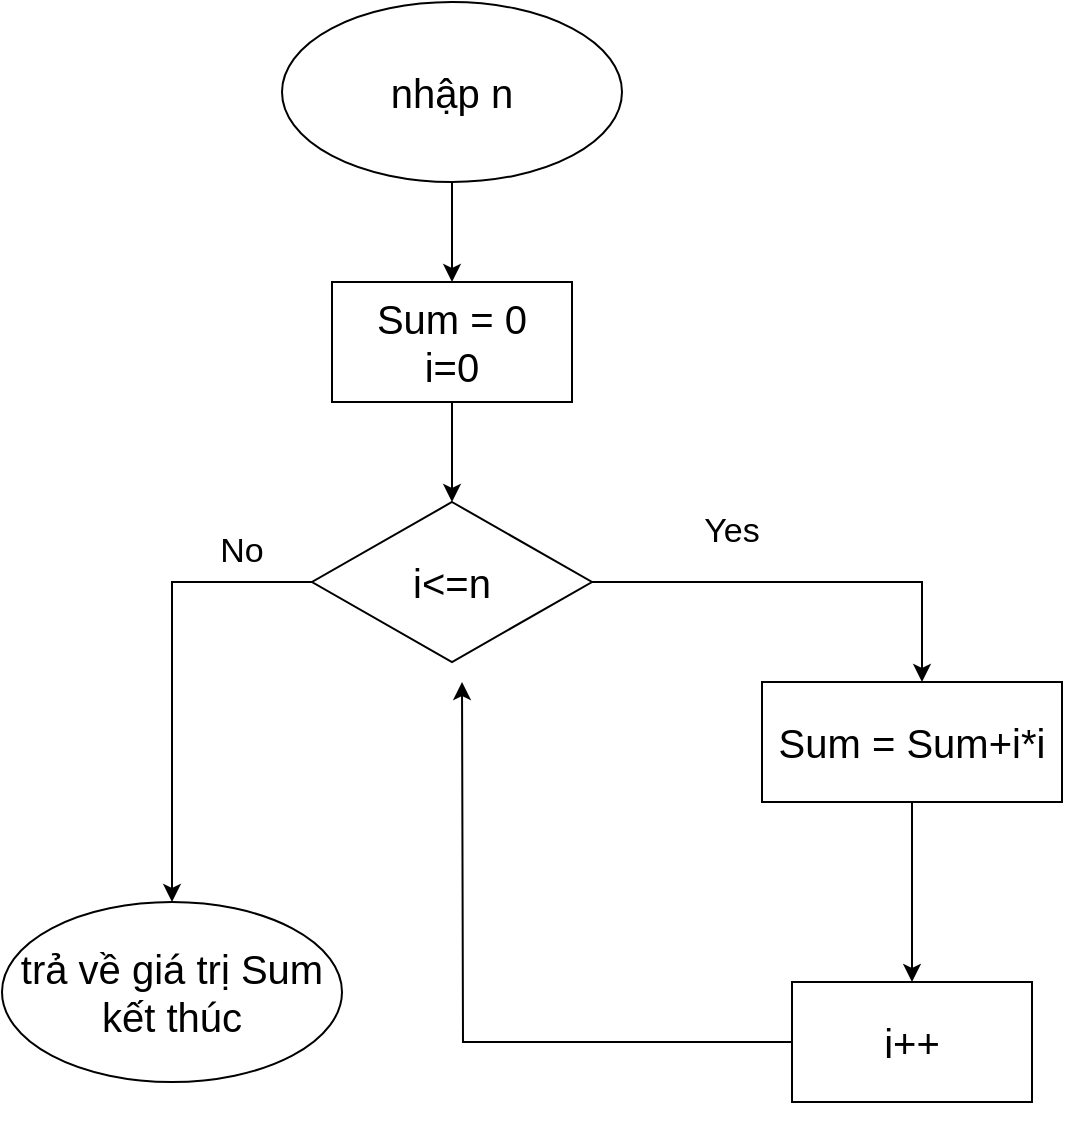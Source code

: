 <mxfile version="21.1.7" type="github">
  <diagram name="Page-1" id="5RE9Bs10Q-sAIDfuceVM">
    <mxGraphModel dx="1588" dy="876" grid="1" gridSize="10" guides="1" tooltips="1" connect="1" arrows="1" fold="1" page="1" pageScale="1" pageWidth="850" pageHeight="1100" math="0" shadow="0">
      <root>
        <mxCell id="0" />
        <mxCell id="1" parent="0" />
        <mxCell id="QW4Gpwp6MfF3rr-vX3F8-16" value="" style="edgeStyle=orthogonalEdgeStyle;rounded=0;orthogonalLoop=1;jettySize=auto;html=1;" edge="1" parent="1" source="QW4Gpwp6MfF3rr-vX3F8-1" target="QW4Gpwp6MfF3rr-vX3F8-2">
          <mxGeometry relative="1" as="geometry" />
        </mxCell>
        <mxCell id="QW4Gpwp6MfF3rr-vX3F8-1" value="nhập n" style="ellipse;whiteSpace=wrap;html=1;fontSize=20;" vertex="1" parent="1">
          <mxGeometry x="260" y="100" width="170" height="90" as="geometry" />
        </mxCell>
        <mxCell id="QW4Gpwp6MfF3rr-vX3F8-6" value="" style="edgeStyle=orthogonalEdgeStyle;rounded=0;orthogonalLoop=1;jettySize=auto;html=1;" edge="1" parent="1" source="QW4Gpwp6MfF3rr-vX3F8-2" target="QW4Gpwp6MfF3rr-vX3F8-3">
          <mxGeometry relative="1" as="geometry" />
        </mxCell>
        <mxCell id="QW4Gpwp6MfF3rr-vX3F8-2" value="Sum = 0&lt;br&gt;i=0" style="rounded=0;whiteSpace=wrap;html=1;fontSize=20;" vertex="1" parent="1">
          <mxGeometry x="285" y="240" width="120" height="60" as="geometry" />
        </mxCell>
        <mxCell id="QW4Gpwp6MfF3rr-vX3F8-7" value="" style="edgeStyle=orthogonalEdgeStyle;rounded=0;orthogonalLoop=1;jettySize=auto;html=1;" edge="1" parent="1" source="QW4Gpwp6MfF3rr-vX3F8-3" target="QW4Gpwp6MfF3rr-vX3F8-4">
          <mxGeometry relative="1" as="geometry">
            <Array as="points">
              <mxPoint x="580" y="390" />
            </Array>
          </mxGeometry>
        </mxCell>
        <mxCell id="QW4Gpwp6MfF3rr-vX3F8-15" style="edgeStyle=orthogonalEdgeStyle;rounded=0;orthogonalLoop=1;jettySize=auto;html=1;exitX=0;exitY=0.5;exitDx=0;exitDy=0;entryX=0.5;entryY=0;entryDx=0;entryDy=0;" edge="1" parent="1" source="QW4Gpwp6MfF3rr-vX3F8-3" target="QW4Gpwp6MfF3rr-vX3F8-14">
          <mxGeometry relative="1" as="geometry" />
        </mxCell>
        <mxCell id="QW4Gpwp6MfF3rr-vX3F8-3" value="i&amp;lt;=n" style="rhombus;whiteSpace=wrap;html=1;fontSize=20;" vertex="1" parent="1">
          <mxGeometry x="275" y="350" width="140" height="80" as="geometry" />
        </mxCell>
        <mxCell id="QW4Gpwp6MfF3rr-vX3F8-9" value="" style="edgeStyle=orthogonalEdgeStyle;rounded=0;orthogonalLoop=1;jettySize=auto;html=1;" edge="1" parent="1" source="QW4Gpwp6MfF3rr-vX3F8-4" target="QW4Gpwp6MfF3rr-vX3F8-5">
          <mxGeometry relative="1" as="geometry" />
        </mxCell>
        <mxCell id="QW4Gpwp6MfF3rr-vX3F8-4" value="Sum = Sum+i*i" style="rounded=0;whiteSpace=wrap;html=1;fontSize=20;" vertex="1" parent="1">
          <mxGeometry x="500" y="440" width="150" height="60" as="geometry" />
        </mxCell>
        <mxCell id="QW4Gpwp6MfF3rr-vX3F8-8" style="edgeStyle=orthogonalEdgeStyle;rounded=0;orthogonalLoop=1;jettySize=auto;html=1;exitX=0.75;exitY=1;exitDx=0;exitDy=0;" edge="1" parent="1" source="QW4Gpwp6MfF3rr-vX3F8-5">
          <mxGeometry relative="1" as="geometry">
            <mxPoint x="600" y="620" as="targetPoint" />
          </mxGeometry>
        </mxCell>
        <mxCell id="QW4Gpwp6MfF3rr-vX3F8-11" style="edgeStyle=orthogonalEdgeStyle;rounded=0;orthogonalLoop=1;jettySize=auto;html=1;exitX=0;exitY=0.5;exitDx=0;exitDy=0;" edge="1" parent="1" source="QW4Gpwp6MfF3rr-vX3F8-5">
          <mxGeometry relative="1" as="geometry">
            <mxPoint x="350" y="440" as="targetPoint" />
          </mxGeometry>
        </mxCell>
        <mxCell id="QW4Gpwp6MfF3rr-vX3F8-5" value="i++" style="rounded=0;whiteSpace=wrap;html=1;fontSize=20;" vertex="1" parent="1">
          <mxGeometry x="515" y="590" width="120" height="60" as="geometry" />
        </mxCell>
        <mxCell id="QW4Gpwp6MfF3rr-vX3F8-12" value="&lt;font style=&quot;font-size: 17px;&quot;&gt;Yes&lt;/font&gt;" style="text;html=1;strokeColor=none;fillColor=none;align=center;verticalAlign=middle;whiteSpace=wrap;rounded=0;" vertex="1" parent="1">
          <mxGeometry x="455" y="350" width="60" height="30" as="geometry" />
        </mxCell>
        <mxCell id="QW4Gpwp6MfF3rr-vX3F8-13" value="&lt;font style=&quot;font-size: 17px;&quot;&gt;No&lt;/font&gt;" style="text;html=1;strokeColor=none;fillColor=none;align=center;verticalAlign=middle;whiteSpace=wrap;rounded=0;" vertex="1" parent="1">
          <mxGeometry x="210" y="360" width="60" height="30" as="geometry" />
        </mxCell>
        <mxCell id="QW4Gpwp6MfF3rr-vX3F8-14" value="trả về giá trị Sum&lt;br&gt;kết thúc" style="ellipse;whiteSpace=wrap;html=1;fontSize=20;" vertex="1" parent="1">
          <mxGeometry x="120" y="550" width="170" height="90" as="geometry" />
        </mxCell>
      </root>
    </mxGraphModel>
  </diagram>
</mxfile>
